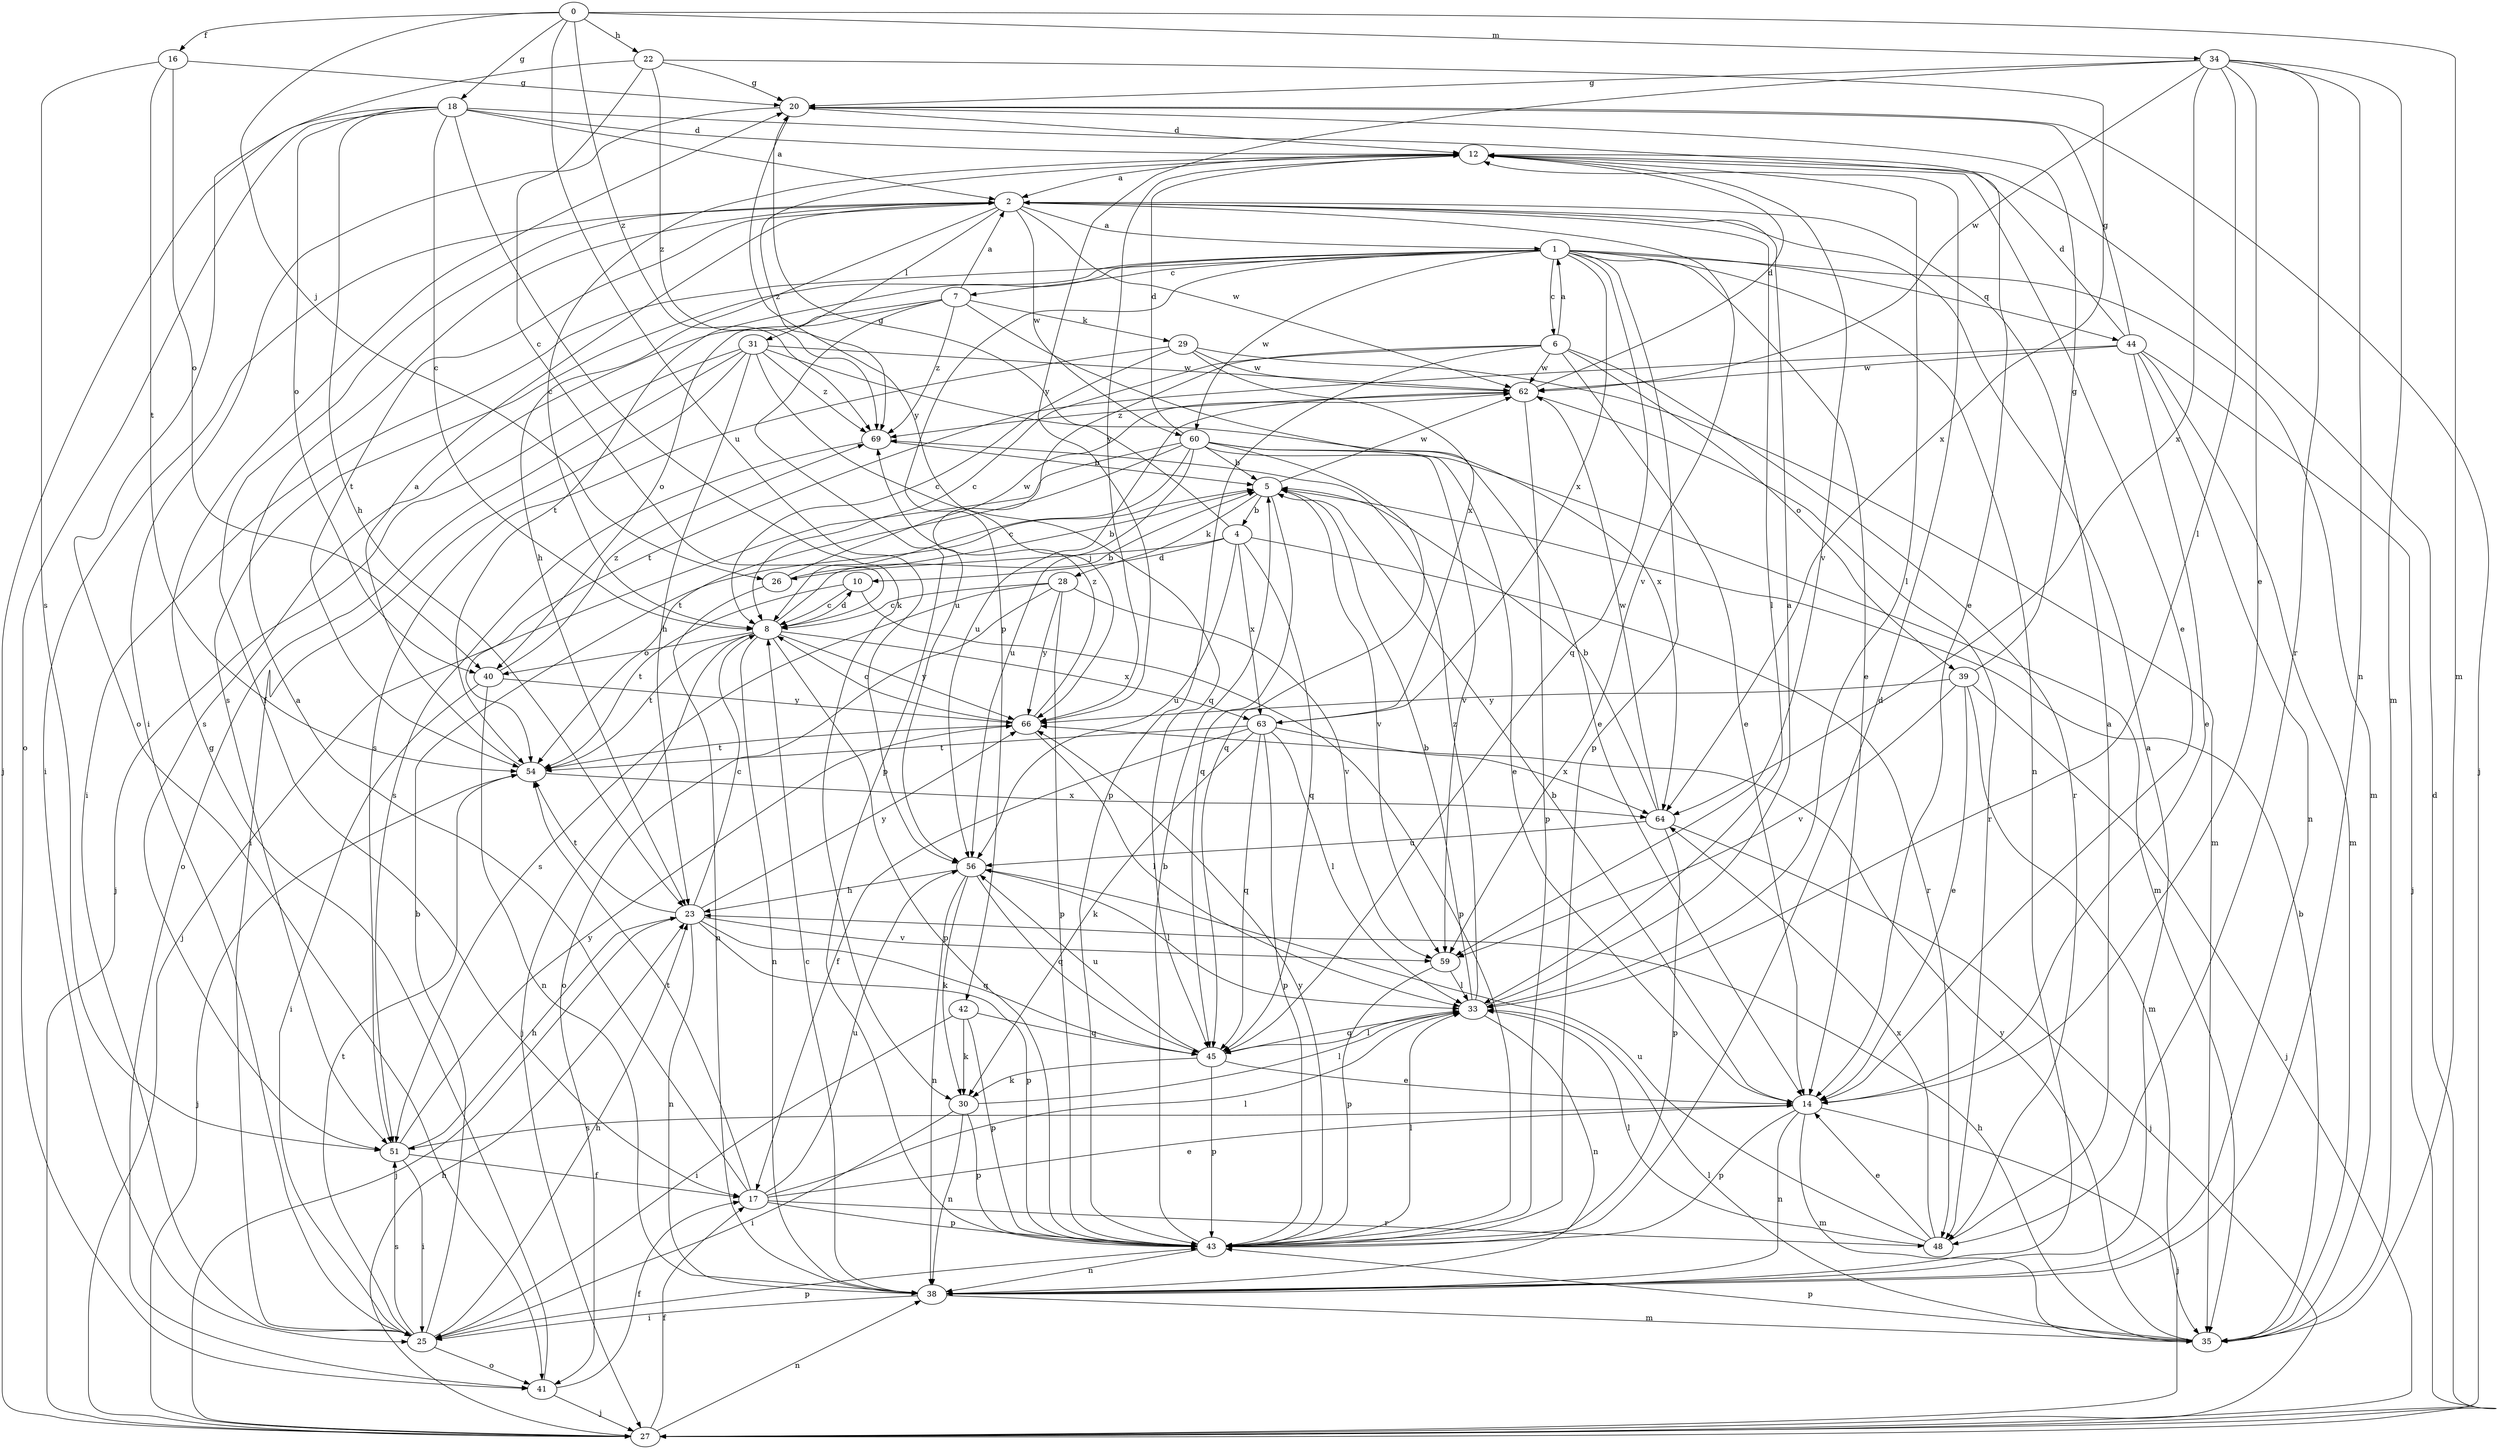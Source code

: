 strict digraph  {
0;
1;
2;
4;
5;
6;
7;
8;
10;
12;
14;
16;
17;
18;
20;
22;
23;
25;
26;
27;
28;
29;
30;
31;
33;
34;
35;
38;
39;
40;
41;
42;
43;
44;
45;
48;
51;
54;
56;
59;
60;
62;
63;
64;
66;
69;
0 -> 16  [label=f];
0 -> 18  [label=g];
0 -> 22  [label=h];
0 -> 26  [label=j];
0 -> 34  [label=m];
0 -> 35  [label=m];
0 -> 56  [label=u];
0 -> 69  [label=z];
1 -> 6  [label=c];
1 -> 7  [label=c];
1 -> 14  [label=e];
1 -> 25  [label=i];
1 -> 35  [label=m];
1 -> 38  [label=n];
1 -> 42  [label=p];
1 -> 43  [label=p];
1 -> 44  [label=q];
1 -> 45  [label=q];
1 -> 51  [label=s];
1 -> 54  [label=t];
1 -> 60  [label=w];
1 -> 63  [label=x];
2 -> 1  [label=a];
2 -> 17  [label=f];
2 -> 23  [label=h];
2 -> 25  [label=i];
2 -> 31  [label=l];
2 -> 33  [label=l];
2 -> 54  [label=t];
2 -> 59  [label=v];
2 -> 60  [label=w];
2 -> 62  [label=w];
4 -> 10  [label=d];
4 -> 20  [label=g];
4 -> 26  [label=j];
4 -> 45  [label=q];
4 -> 48  [label=r];
4 -> 56  [label=u];
4 -> 63  [label=x];
5 -> 4  [label=b];
5 -> 28  [label=k];
5 -> 45  [label=q];
5 -> 59  [label=v];
5 -> 62  [label=w];
6 -> 1  [label=a];
6 -> 8  [label=c];
6 -> 14  [label=e];
6 -> 39  [label=o];
6 -> 43  [label=p];
6 -> 48  [label=r];
6 -> 56  [label=u];
6 -> 62  [label=w];
7 -> 2  [label=a];
7 -> 29  [label=k];
7 -> 40  [label=o];
7 -> 43  [label=p];
7 -> 51  [label=s];
7 -> 63  [label=x];
7 -> 69  [label=z];
8 -> 5  [label=b];
8 -> 10  [label=d];
8 -> 27  [label=j];
8 -> 38  [label=n];
8 -> 40  [label=o];
8 -> 43  [label=p];
8 -> 54  [label=t];
8 -> 63  [label=x];
8 -> 66  [label=y];
10 -> 8  [label=c];
10 -> 43  [label=p];
10 -> 54  [label=t];
12 -> 2  [label=a];
12 -> 8  [label=c];
12 -> 14  [label=e];
12 -> 33  [label=l];
12 -> 59  [label=v];
12 -> 66  [label=y];
12 -> 69  [label=z];
14 -> 5  [label=b];
14 -> 27  [label=j];
14 -> 35  [label=m];
14 -> 38  [label=n];
14 -> 43  [label=p];
14 -> 51  [label=s];
16 -> 20  [label=g];
16 -> 40  [label=o];
16 -> 51  [label=s];
16 -> 54  [label=t];
17 -> 2  [label=a];
17 -> 14  [label=e];
17 -> 33  [label=l];
17 -> 43  [label=p];
17 -> 48  [label=r];
17 -> 54  [label=t];
17 -> 56  [label=u];
18 -> 2  [label=a];
18 -> 8  [label=c];
18 -> 12  [label=d];
18 -> 14  [label=e];
18 -> 23  [label=h];
18 -> 27  [label=j];
18 -> 30  [label=k];
18 -> 40  [label=o];
18 -> 41  [label=o];
20 -> 12  [label=d];
20 -> 25  [label=i];
20 -> 27  [label=j];
20 -> 66  [label=y];
22 -> 8  [label=c];
22 -> 20  [label=g];
22 -> 41  [label=o];
22 -> 64  [label=x];
22 -> 69  [label=z];
23 -> 8  [label=c];
23 -> 27  [label=j];
23 -> 38  [label=n];
23 -> 43  [label=p];
23 -> 45  [label=q];
23 -> 54  [label=t];
23 -> 59  [label=v];
23 -> 66  [label=y];
25 -> 5  [label=b];
25 -> 23  [label=h];
25 -> 41  [label=o];
25 -> 43  [label=p];
25 -> 51  [label=s];
25 -> 54  [label=t];
26 -> 5  [label=b];
26 -> 38  [label=n];
26 -> 62  [label=w];
27 -> 12  [label=d];
27 -> 17  [label=f];
27 -> 23  [label=h];
27 -> 38  [label=n];
28 -> 8  [label=c];
28 -> 41  [label=o];
28 -> 43  [label=p];
28 -> 51  [label=s];
28 -> 59  [label=v];
28 -> 66  [label=y];
29 -> 8  [label=c];
29 -> 14  [label=e];
29 -> 35  [label=m];
29 -> 51  [label=s];
29 -> 62  [label=w];
30 -> 25  [label=i];
30 -> 33  [label=l];
30 -> 38  [label=n];
30 -> 43  [label=p];
31 -> 23  [label=h];
31 -> 25  [label=i];
31 -> 27  [label=j];
31 -> 41  [label=o];
31 -> 45  [label=q];
31 -> 62  [label=w];
31 -> 64  [label=x];
31 -> 69  [label=z];
33 -> 2  [label=a];
33 -> 5  [label=b];
33 -> 38  [label=n];
33 -> 45  [label=q];
33 -> 69  [label=z];
34 -> 14  [label=e];
34 -> 20  [label=g];
34 -> 33  [label=l];
34 -> 35  [label=m];
34 -> 38  [label=n];
34 -> 48  [label=r];
34 -> 62  [label=w];
34 -> 64  [label=x];
34 -> 66  [label=y];
35 -> 5  [label=b];
35 -> 23  [label=h];
35 -> 33  [label=l];
35 -> 43  [label=p];
35 -> 66  [label=y];
38 -> 2  [label=a];
38 -> 8  [label=c];
38 -> 25  [label=i];
38 -> 35  [label=m];
39 -> 14  [label=e];
39 -> 20  [label=g];
39 -> 27  [label=j];
39 -> 35  [label=m];
39 -> 59  [label=v];
39 -> 66  [label=y];
40 -> 25  [label=i];
40 -> 38  [label=n];
40 -> 66  [label=y];
40 -> 69  [label=z];
41 -> 17  [label=f];
41 -> 20  [label=g];
41 -> 27  [label=j];
42 -> 25  [label=i];
42 -> 30  [label=k];
42 -> 43  [label=p];
42 -> 45  [label=q];
43 -> 5  [label=b];
43 -> 12  [label=d];
43 -> 33  [label=l];
43 -> 38  [label=n];
43 -> 66  [label=y];
44 -> 12  [label=d];
44 -> 14  [label=e];
44 -> 20  [label=g];
44 -> 27  [label=j];
44 -> 35  [label=m];
44 -> 38  [label=n];
44 -> 54  [label=t];
44 -> 62  [label=w];
45 -> 14  [label=e];
45 -> 30  [label=k];
45 -> 33  [label=l];
45 -> 43  [label=p];
45 -> 56  [label=u];
48 -> 2  [label=a];
48 -> 14  [label=e];
48 -> 33  [label=l];
48 -> 56  [label=u];
48 -> 64  [label=x];
51 -> 17  [label=f];
51 -> 23  [label=h];
51 -> 25  [label=i];
51 -> 66  [label=y];
54 -> 2  [label=a];
54 -> 27  [label=j];
54 -> 64  [label=x];
56 -> 23  [label=h];
56 -> 30  [label=k];
56 -> 33  [label=l];
56 -> 38  [label=n];
56 -> 45  [label=q];
59 -> 33  [label=l];
59 -> 43  [label=p];
60 -> 5  [label=b];
60 -> 8  [label=c];
60 -> 12  [label=d];
60 -> 14  [label=e];
60 -> 27  [label=j];
60 -> 35  [label=m];
60 -> 45  [label=q];
60 -> 54  [label=t];
60 -> 56  [label=u];
60 -> 59  [label=v];
62 -> 12  [label=d];
62 -> 43  [label=p];
62 -> 48  [label=r];
62 -> 56  [label=u];
62 -> 69  [label=z];
63 -> 17  [label=f];
63 -> 30  [label=k];
63 -> 33  [label=l];
63 -> 43  [label=p];
63 -> 45  [label=q];
63 -> 54  [label=t];
63 -> 64  [label=x];
64 -> 5  [label=b];
64 -> 27  [label=j];
64 -> 43  [label=p];
64 -> 56  [label=u];
64 -> 62  [label=w];
66 -> 8  [label=c];
66 -> 33  [label=l];
66 -> 54  [label=t];
66 -> 69  [label=z];
69 -> 5  [label=b];
69 -> 51  [label=s];
}
